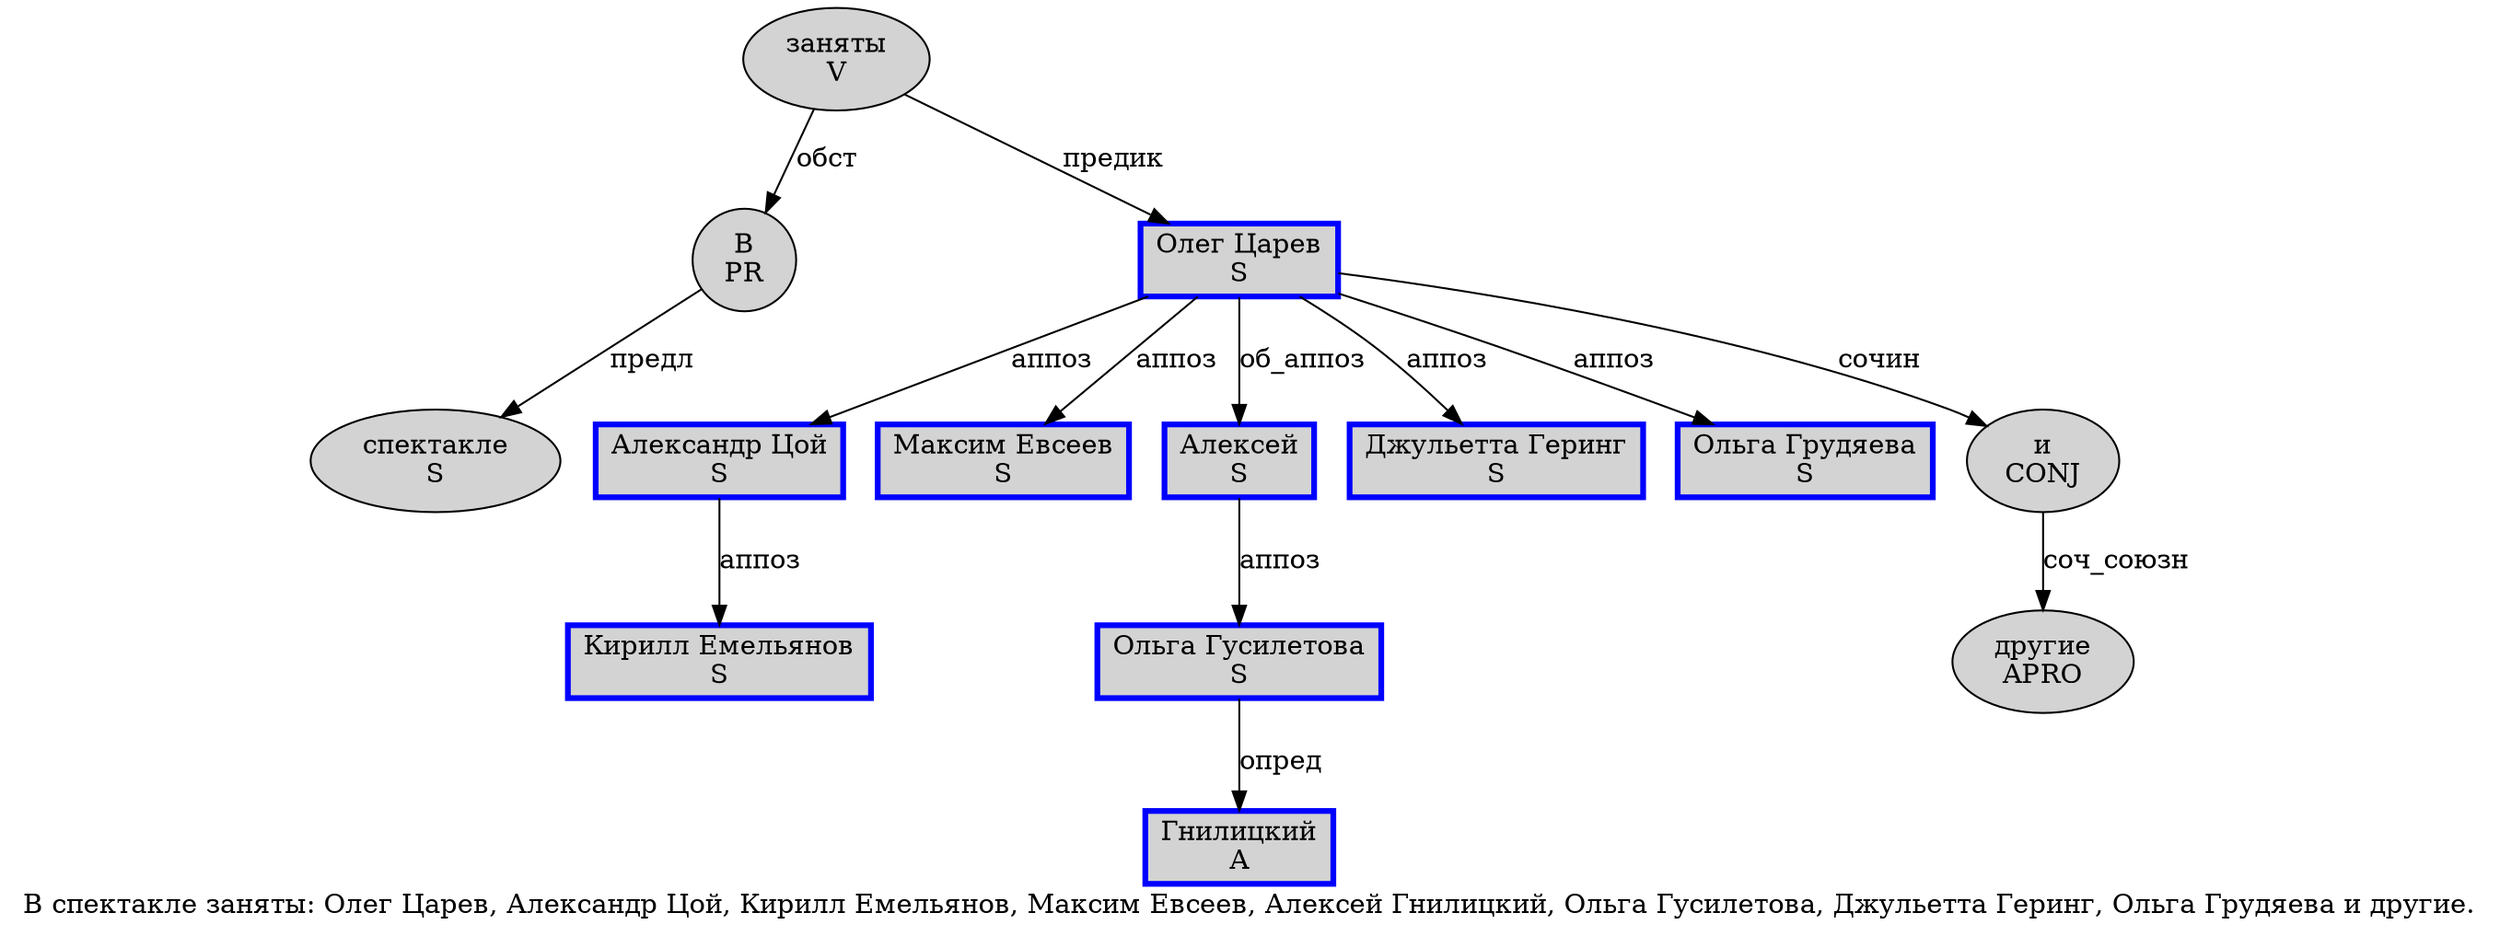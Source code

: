 digraph SENTENCE_969 {
	graph [label="В спектакле заняты: Олег Царев, Александр Цой, Кирилл Емельянов, Максим Евсеев, Алексей Гнилицкий, Ольга Гусилетова, Джульетта Геринг, Ольга Грудяева и другие."]
	node [style=filled]
		0 [label="В
PR" color="" fillcolor=lightgray penwidth=1 shape=ellipse]
		1 [label="спектакле
S" color="" fillcolor=lightgray penwidth=1 shape=ellipse]
		2 [label="заняты
V" color="" fillcolor=lightgray penwidth=1 shape=ellipse]
		4 [label="Олег Царев
S" color=blue fillcolor=lightgray penwidth=3 shape=box]
		6 [label="Александр Цой
S" color=blue fillcolor=lightgray penwidth=3 shape=box]
		8 [label="Кирилл Емельянов
S" color=blue fillcolor=lightgray penwidth=3 shape=box]
		10 [label="Максим Евсеев
S" color=blue fillcolor=lightgray penwidth=3 shape=box]
		12 [label="Алексей
S" color=blue fillcolor=lightgray penwidth=3 shape=box]
		13 [label="Гнилицкий
A" color=blue fillcolor=lightgray penwidth=3 shape=box]
		15 [label="Ольга Гусилетова
S" color=blue fillcolor=lightgray penwidth=3 shape=box]
		17 [label="Джульетта Геринг
S" color=blue fillcolor=lightgray penwidth=3 shape=box]
		19 [label="Ольга Грудяева
S" color=blue fillcolor=lightgray penwidth=3 shape=box]
		20 [label="и
CONJ" color="" fillcolor=lightgray penwidth=1 shape=ellipse]
		21 [label="другие
APRO" color="" fillcolor=lightgray penwidth=1 shape=ellipse]
			6 -> 8 [label="аппоз"]
			2 -> 0 [label="обст"]
			2 -> 4 [label="предик"]
			4 -> 6 [label="аппоз"]
			4 -> 10 [label="аппоз"]
			4 -> 12 [label="об_аппоз"]
			4 -> 17 [label="аппоз"]
			4 -> 19 [label="аппоз"]
			4 -> 20 [label="сочин"]
			0 -> 1 [label="предл"]
			15 -> 13 [label="опред"]
			20 -> 21 [label="соч_союзн"]
			12 -> 15 [label="аппоз"]
}
